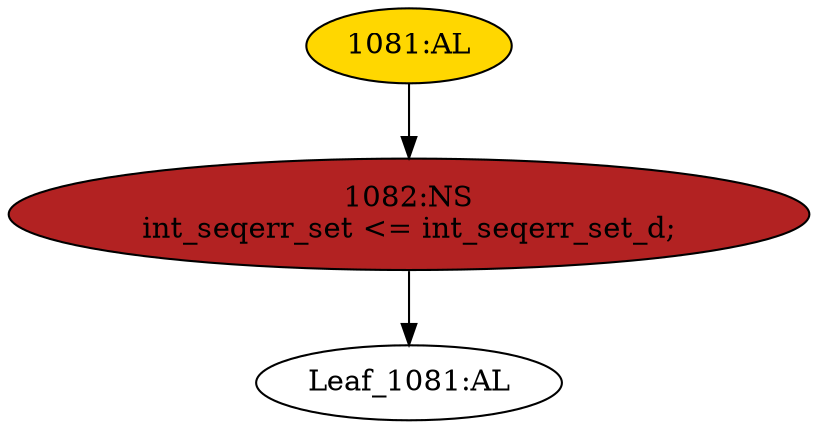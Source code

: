 strict digraph "" {
	node [label="\N"];
	"Leaf_1081:AL"	 [def_var="['int_seqerr_set']",
		label="Leaf_1081:AL"];
	"1082:NS"	 [ast="<pyverilog.vparser.ast.NonblockingSubstitution object at 0x7fae5e1f7850>",
		fillcolor=firebrick,
		label="1082:NS
int_seqerr_set <= int_seqerr_set_d;",
		statements="[<pyverilog.vparser.ast.NonblockingSubstitution object at 0x7fae5e1f7850>]",
		style=filled,
		typ=NonblockingSubstitution];
	"1082:NS" -> "Leaf_1081:AL"	 [cond="[]",
		lineno=None];
	"1081:AL"	 [ast="<pyverilog.vparser.ast.Always object at 0x7fae5e120ad0>",
		clk_sens=True,
		fillcolor=gold,
		label="1081:AL",
		sens="['clk']",
		statements="[]",
		style=filled,
		typ=Always,
		use_var="['int_seqerr_set_d']"];
	"1081:AL" -> "1082:NS"	 [cond="[]",
		lineno=None];
}
